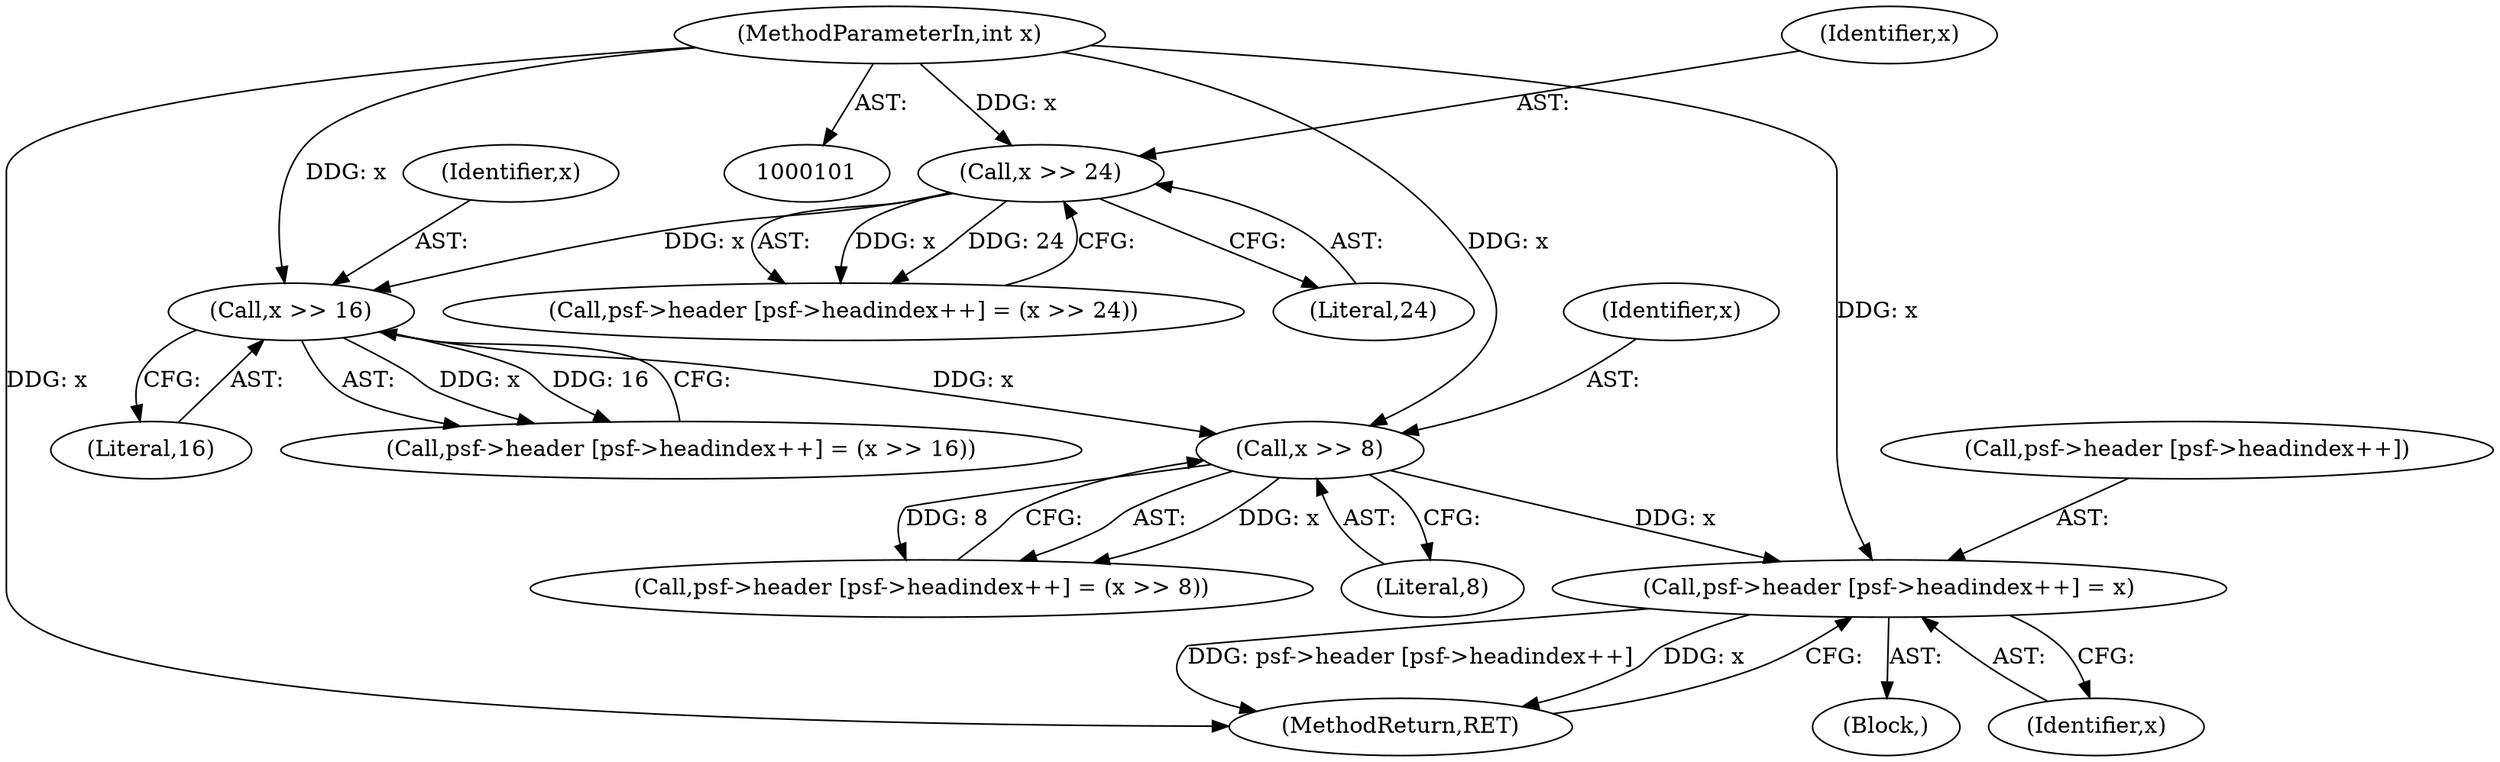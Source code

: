 digraph "1_libsndfile_708e996c87c5fae77b104ccfeb8f6db784c32074_3@array" {
"1000153" [label="(Call,psf->header [psf->headindex++] = x)"];
"1000150" [label="(Call,x >> 8)"];
"1000138" [label="(Call,x >> 16)"];
"1000126" [label="(Call,x >> 24)"];
"1000103" [label="(MethodParameterIn,int x)"];
"1000139" [label="(Identifier,x)"];
"1000153" [label="(Call,psf->header [psf->headindex++] = x)"];
"1000163" [label="(MethodReturn,RET)"];
"1000116" [label="(Block,)"];
"1000103" [label="(MethodParameterIn,int x)"];
"1000129" [label="(Call,psf->header [psf->headindex++] = (x >> 16))"];
"1000162" [label="(Identifier,x)"];
"1000152" [label="(Literal,8)"];
"1000126" [label="(Call,x >> 24)"];
"1000138" [label="(Call,x >> 16)"];
"1000151" [label="(Identifier,x)"];
"1000128" [label="(Literal,24)"];
"1000127" [label="(Identifier,x)"];
"1000150" [label="(Call,x >> 8)"];
"1000154" [label="(Call,psf->header [psf->headindex++])"];
"1000140" [label="(Literal,16)"];
"1000117" [label="(Call,psf->header [psf->headindex++] = (x >> 24))"];
"1000141" [label="(Call,psf->header [psf->headindex++] = (x >> 8))"];
"1000153" -> "1000116"  [label="AST: "];
"1000153" -> "1000162"  [label="CFG: "];
"1000154" -> "1000153"  [label="AST: "];
"1000162" -> "1000153"  [label="AST: "];
"1000163" -> "1000153"  [label="CFG: "];
"1000153" -> "1000163"  [label="DDG: psf->header [psf->headindex++]"];
"1000153" -> "1000163"  [label="DDG: x"];
"1000150" -> "1000153"  [label="DDG: x"];
"1000103" -> "1000153"  [label="DDG: x"];
"1000150" -> "1000141"  [label="AST: "];
"1000150" -> "1000152"  [label="CFG: "];
"1000151" -> "1000150"  [label="AST: "];
"1000152" -> "1000150"  [label="AST: "];
"1000141" -> "1000150"  [label="CFG: "];
"1000150" -> "1000141"  [label="DDG: x"];
"1000150" -> "1000141"  [label="DDG: 8"];
"1000138" -> "1000150"  [label="DDG: x"];
"1000103" -> "1000150"  [label="DDG: x"];
"1000138" -> "1000129"  [label="AST: "];
"1000138" -> "1000140"  [label="CFG: "];
"1000139" -> "1000138"  [label="AST: "];
"1000140" -> "1000138"  [label="AST: "];
"1000129" -> "1000138"  [label="CFG: "];
"1000138" -> "1000129"  [label="DDG: x"];
"1000138" -> "1000129"  [label="DDG: 16"];
"1000126" -> "1000138"  [label="DDG: x"];
"1000103" -> "1000138"  [label="DDG: x"];
"1000126" -> "1000117"  [label="AST: "];
"1000126" -> "1000128"  [label="CFG: "];
"1000127" -> "1000126"  [label="AST: "];
"1000128" -> "1000126"  [label="AST: "];
"1000117" -> "1000126"  [label="CFG: "];
"1000126" -> "1000117"  [label="DDG: x"];
"1000126" -> "1000117"  [label="DDG: 24"];
"1000103" -> "1000126"  [label="DDG: x"];
"1000103" -> "1000101"  [label="AST: "];
"1000103" -> "1000163"  [label="DDG: x"];
}
